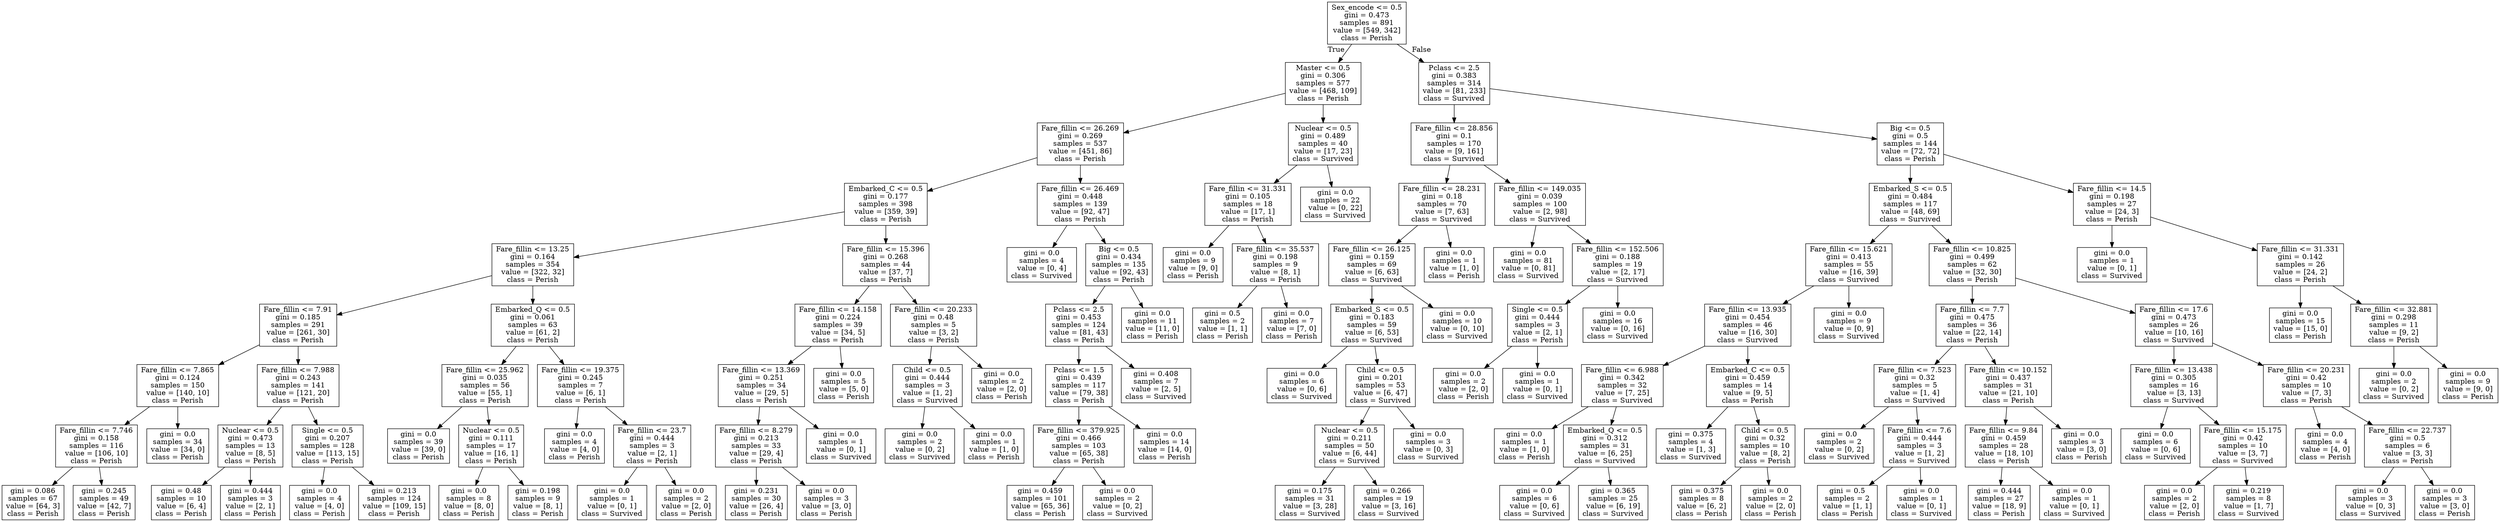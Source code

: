 digraph Tree {
node [shape=box] ;
0 [label="Sex_encode <= 0.5\ngini = 0.473\nsamples = 891\nvalue = [549, 342]\nclass = Perish"] ;
1 [label="Master <= 0.5\ngini = 0.306\nsamples = 577\nvalue = [468, 109]\nclass = Perish"] ;
0 -> 1 [labeldistance=2.5, labelangle=45, headlabel="True"] ;
2 [label="Fare_fillin <= 26.269\ngini = 0.269\nsamples = 537\nvalue = [451, 86]\nclass = Perish"] ;
1 -> 2 ;
3 [label="Embarked_C <= 0.5\ngini = 0.177\nsamples = 398\nvalue = [359, 39]\nclass = Perish"] ;
2 -> 3 ;
4 [label="Fare_fillin <= 13.25\ngini = 0.164\nsamples = 354\nvalue = [322, 32]\nclass = Perish"] ;
3 -> 4 ;
5 [label="Fare_fillin <= 7.91\ngini = 0.185\nsamples = 291\nvalue = [261, 30]\nclass = Perish"] ;
4 -> 5 ;
6 [label="Fare_fillin <= 7.865\ngini = 0.124\nsamples = 150\nvalue = [140, 10]\nclass = Perish"] ;
5 -> 6 ;
7 [label="Fare_fillin <= 7.746\ngini = 0.158\nsamples = 116\nvalue = [106, 10]\nclass = Perish"] ;
6 -> 7 ;
8 [label="gini = 0.086\nsamples = 67\nvalue = [64, 3]\nclass = Perish"] ;
7 -> 8 ;
9 [label="gini = 0.245\nsamples = 49\nvalue = [42, 7]\nclass = Perish"] ;
7 -> 9 ;
10 [label="gini = 0.0\nsamples = 34\nvalue = [34, 0]\nclass = Perish"] ;
6 -> 10 ;
11 [label="Fare_fillin <= 7.988\ngini = 0.243\nsamples = 141\nvalue = [121, 20]\nclass = Perish"] ;
5 -> 11 ;
12 [label="Nuclear <= 0.5\ngini = 0.473\nsamples = 13\nvalue = [8, 5]\nclass = Perish"] ;
11 -> 12 ;
13 [label="gini = 0.48\nsamples = 10\nvalue = [6, 4]\nclass = Perish"] ;
12 -> 13 ;
14 [label="gini = 0.444\nsamples = 3\nvalue = [2, 1]\nclass = Perish"] ;
12 -> 14 ;
15 [label="Single <= 0.5\ngini = 0.207\nsamples = 128\nvalue = [113, 15]\nclass = Perish"] ;
11 -> 15 ;
16 [label="gini = 0.0\nsamples = 4\nvalue = [4, 0]\nclass = Perish"] ;
15 -> 16 ;
17 [label="gini = 0.213\nsamples = 124\nvalue = [109, 15]\nclass = Perish"] ;
15 -> 17 ;
18 [label="Embarked_Q <= 0.5\ngini = 0.061\nsamples = 63\nvalue = [61, 2]\nclass = Perish"] ;
4 -> 18 ;
19 [label="Fare_fillin <= 25.962\ngini = 0.035\nsamples = 56\nvalue = [55, 1]\nclass = Perish"] ;
18 -> 19 ;
20 [label="gini = 0.0\nsamples = 39\nvalue = [39, 0]\nclass = Perish"] ;
19 -> 20 ;
21 [label="Nuclear <= 0.5\ngini = 0.111\nsamples = 17\nvalue = [16, 1]\nclass = Perish"] ;
19 -> 21 ;
22 [label="gini = 0.0\nsamples = 8\nvalue = [8, 0]\nclass = Perish"] ;
21 -> 22 ;
23 [label="gini = 0.198\nsamples = 9\nvalue = [8, 1]\nclass = Perish"] ;
21 -> 23 ;
24 [label="Fare_fillin <= 19.375\ngini = 0.245\nsamples = 7\nvalue = [6, 1]\nclass = Perish"] ;
18 -> 24 ;
25 [label="gini = 0.0\nsamples = 4\nvalue = [4, 0]\nclass = Perish"] ;
24 -> 25 ;
26 [label="Fare_fillin <= 23.7\ngini = 0.444\nsamples = 3\nvalue = [2, 1]\nclass = Perish"] ;
24 -> 26 ;
27 [label="gini = 0.0\nsamples = 1\nvalue = [0, 1]\nclass = Survived"] ;
26 -> 27 ;
28 [label="gini = 0.0\nsamples = 2\nvalue = [2, 0]\nclass = Perish"] ;
26 -> 28 ;
29 [label="Fare_fillin <= 15.396\ngini = 0.268\nsamples = 44\nvalue = [37, 7]\nclass = Perish"] ;
3 -> 29 ;
30 [label="Fare_fillin <= 14.158\ngini = 0.224\nsamples = 39\nvalue = [34, 5]\nclass = Perish"] ;
29 -> 30 ;
31 [label="Fare_fillin <= 13.369\ngini = 0.251\nsamples = 34\nvalue = [29, 5]\nclass = Perish"] ;
30 -> 31 ;
32 [label="Fare_fillin <= 8.279\ngini = 0.213\nsamples = 33\nvalue = [29, 4]\nclass = Perish"] ;
31 -> 32 ;
33 [label="gini = 0.231\nsamples = 30\nvalue = [26, 4]\nclass = Perish"] ;
32 -> 33 ;
34 [label="gini = 0.0\nsamples = 3\nvalue = [3, 0]\nclass = Perish"] ;
32 -> 34 ;
35 [label="gini = 0.0\nsamples = 1\nvalue = [0, 1]\nclass = Survived"] ;
31 -> 35 ;
36 [label="gini = 0.0\nsamples = 5\nvalue = [5, 0]\nclass = Perish"] ;
30 -> 36 ;
37 [label="Fare_fillin <= 20.233\ngini = 0.48\nsamples = 5\nvalue = [3, 2]\nclass = Perish"] ;
29 -> 37 ;
38 [label="Child <= 0.5\ngini = 0.444\nsamples = 3\nvalue = [1, 2]\nclass = Survived"] ;
37 -> 38 ;
39 [label="gini = 0.0\nsamples = 2\nvalue = [0, 2]\nclass = Survived"] ;
38 -> 39 ;
40 [label="gini = 0.0\nsamples = 1\nvalue = [1, 0]\nclass = Perish"] ;
38 -> 40 ;
41 [label="gini = 0.0\nsamples = 2\nvalue = [2, 0]\nclass = Perish"] ;
37 -> 41 ;
42 [label="Fare_fillin <= 26.469\ngini = 0.448\nsamples = 139\nvalue = [92, 47]\nclass = Perish"] ;
2 -> 42 ;
43 [label="gini = 0.0\nsamples = 4\nvalue = [0, 4]\nclass = Survived"] ;
42 -> 43 ;
44 [label="Big <= 0.5\ngini = 0.434\nsamples = 135\nvalue = [92, 43]\nclass = Perish"] ;
42 -> 44 ;
45 [label="Pclass <= 2.5\ngini = 0.453\nsamples = 124\nvalue = [81, 43]\nclass = Perish"] ;
44 -> 45 ;
46 [label="Pclass <= 1.5\ngini = 0.439\nsamples = 117\nvalue = [79, 38]\nclass = Perish"] ;
45 -> 46 ;
47 [label="Fare_fillin <= 379.925\ngini = 0.466\nsamples = 103\nvalue = [65, 38]\nclass = Perish"] ;
46 -> 47 ;
48 [label="gini = 0.459\nsamples = 101\nvalue = [65, 36]\nclass = Perish"] ;
47 -> 48 ;
49 [label="gini = 0.0\nsamples = 2\nvalue = [0, 2]\nclass = Survived"] ;
47 -> 49 ;
50 [label="gini = 0.0\nsamples = 14\nvalue = [14, 0]\nclass = Perish"] ;
46 -> 50 ;
51 [label="gini = 0.408\nsamples = 7\nvalue = [2, 5]\nclass = Survived"] ;
45 -> 51 ;
52 [label="gini = 0.0\nsamples = 11\nvalue = [11, 0]\nclass = Perish"] ;
44 -> 52 ;
53 [label="Nuclear <= 0.5\ngini = 0.489\nsamples = 40\nvalue = [17, 23]\nclass = Survived"] ;
1 -> 53 ;
54 [label="Fare_fillin <= 31.331\ngini = 0.105\nsamples = 18\nvalue = [17, 1]\nclass = Perish"] ;
53 -> 54 ;
55 [label="gini = 0.0\nsamples = 9\nvalue = [9, 0]\nclass = Perish"] ;
54 -> 55 ;
56 [label="Fare_fillin <= 35.537\ngini = 0.198\nsamples = 9\nvalue = [8, 1]\nclass = Perish"] ;
54 -> 56 ;
57 [label="gini = 0.5\nsamples = 2\nvalue = [1, 1]\nclass = Perish"] ;
56 -> 57 ;
58 [label="gini = 0.0\nsamples = 7\nvalue = [7, 0]\nclass = Perish"] ;
56 -> 58 ;
59 [label="gini = 0.0\nsamples = 22\nvalue = [0, 22]\nclass = Survived"] ;
53 -> 59 ;
60 [label="Pclass <= 2.5\ngini = 0.383\nsamples = 314\nvalue = [81, 233]\nclass = Survived"] ;
0 -> 60 [labeldistance=2.5, labelangle=-45, headlabel="False"] ;
61 [label="Fare_fillin <= 28.856\ngini = 0.1\nsamples = 170\nvalue = [9, 161]\nclass = Survived"] ;
60 -> 61 ;
62 [label="Fare_fillin <= 28.231\ngini = 0.18\nsamples = 70\nvalue = [7, 63]\nclass = Survived"] ;
61 -> 62 ;
63 [label="Fare_fillin <= 26.125\ngini = 0.159\nsamples = 69\nvalue = [6, 63]\nclass = Survived"] ;
62 -> 63 ;
64 [label="Embarked_S <= 0.5\ngini = 0.183\nsamples = 59\nvalue = [6, 53]\nclass = Survived"] ;
63 -> 64 ;
65 [label="gini = 0.0\nsamples = 6\nvalue = [0, 6]\nclass = Survived"] ;
64 -> 65 ;
66 [label="Child <= 0.5\ngini = 0.201\nsamples = 53\nvalue = [6, 47]\nclass = Survived"] ;
64 -> 66 ;
67 [label="Nuclear <= 0.5\ngini = 0.211\nsamples = 50\nvalue = [6, 44]\nclass = Survived"] ;
66 -> 67 ;
68 [label="gini = 0.175\nsamples = 31\nvalue = [3, 28]\nclass = Survived"] ;
67 -> 68 ;
69 [label="gini = 0.266\nsamples = 19\nvalue = [3, 16]\nclass = Survived"] ;
67 -> 69 ;
70 [label="gini = 0.0\nsamples = 3\nvalue = [0, 3]\nclass = Survived"] ;
66 -> 70 ;
71 [label="gini = 0.0\nsamples = 10\nvalue = [0, 10]\nclass = Survived"] ;
63 -> 71 ;
72 [label="gini = 0.0\nsamples = 1\nvalue = [1, 0]\nclass = Perish"] ;
62 -> 72 ;
73 [label="Fare_fillin <= 149.035\ngini = 0.039\nsamples = 100\nvalue = [2, 98]\nclass = Survived"] ;
61 -> 73 ;
74 [label="gini = 0.0\nsamples = 81\nvalue = [0, 81]\nclass = Survived"] ;
73 -> 74 ;
75 [label="Fare_fillin <= 152.506\ngini = 0.188\nsamples = 19\nvalue = [2, 17]\nclass = Survived"] ;
73 -> 75 ;
76 [label="Single <= 0.5\ngini = 0.444\nsamples = 3\nvalue = [2, 1]\nclass = Perish"] ;
75 -> 76 ;
77 [label="gini = 0.0\nsamples = 2\nvalue = [2, 0]\nclass = Perish"] ;
76 -> 77 ;
78 [label="gini = 0.0\nsamples = 1\nvalue = [0, 1]\nclass = Survived"] ;
76 -> 78 ;
79 [label="gini = 0.0\nsamples = 16\nvalue = [0, 16]\nclass = Survived"] ;
75 -> 79 ;
80 [label="Big <= 0.5\ngini = 0.5\nsamples = 144\nvalue = [72, 72]\nclass = Perish"] ;
60 -> 80 ;
81 [label="Embarked_S <= 0.5\ngini = 0.484\nsamples = 117\nvalue = [48, 69]\nclass = Survived"] ;
80 -> 81 ;
82 [label="Fare_fillin <= 15.621\ngini = 0.413\nsamples = 55\nvalue = [16, 39]\nclass = Survived"] ;
81 -> 82 ;
83 [label="Fare_fillin <= 13.935\ngini = 0.454\nsamples = 46\nvalue = [16, 30]\nclass = Survived"] ;
82 -> 83 ;
84 [label="Fare_fillin <= 6.988\ngini = 0.342\nsamples = 32\nvalue = [7, 25]\nclass = Survived"] ;
83 -> 84 ;
85 [label="gini = 0.0\nsamples = 1\nvalue = [1, 0]\nclass = Perish"] ;
84 -> 85 ;
86 [label="Embarked_Q <= 0.5\ngini = 0.312\nsamples = 31\nvalue = [6, 25]\nclass = Survived"] ;
84 -> 86 ;
87 [label="gini = 0.0\nsamples = 6\nvalue = [0, 6]\nclass = Survived"] ;
86 -> 87 ;
88 [label="gini = 0.365\nsamples = 25\nvalue = [6, 19]\nclass = Survived"] ;
86 -> 88 ;
89 [label="Embarked_C <= 0.5\ngini = 0.459\nsamples = 14\nvalue = [9, 5]\nclass = Perish"] ;
83 -> 89 ;
90 [label="gini = 0.375\nsamples = 4\nvalue = [1, 3]\nclass = Survived"] ;
89 -> 90 ;
91 [label="Child <= 0.5\ngini = 0.32\nsamples = 10\nvalue = [8, 2]\nclass = Perish"] ;
89 -> 91 ;
92 [label="gini = 0.375\nsamples = 8\nvalue = [6, 2]\nclass = Perish"] ;
91 -> 92 ;
93 [label="gini = 0.0\nsamples = 2\nvalue = [2, 0]\nclass = Perish"] ;
91 -> 93 ;
94 [label="gini = 0.0\nsamples = 9\nvalue = [0, 9]\nclass = Survived"] ;
82 -> 94 ;
95 [label="Fare_fillin <= 10.825\ngini = 0.499\nsamples = 62\nvalue = [32, 30]\nclass = Perish"] ;
81 -> 95 ;
96 [label="Fare_fillin <= 7.7\ngini = 0.475\nsamples = 36\nvalue = [22, 14]\nclass = Perish"] ;
95 -> 96 ;
97 [label="Fare_fillin <= 7.523\ngini = 0.32\nsamples = 5\nvalue = [1, 4]\nclass = Survived"] ;
96 -> 97 ;
98 [label="gini = 0.0\nsamples = 2\nvalue = [0, 2]\nclass = Survived"] ;
97 -> 98 ;
99 [label="Fare_fillin <= 7.6\ngini = 0.444\nsamples = 3\nvalue = [1, 2]\nclass = Survived"] ;
97 -> 99 ;
100 [label="gini = 0.5\nsamples = 2\nvalue = [1, 1]\nclass = Perish"] ;
99 -> 100 ;
101 [label="gini = 0.0\nsamples = 1\nvalue = [0, 1]\nclass = Survived"] ;
99 -> 101 ;
102 [label="Fare_fillin <= 10.152\ngini = 0.437\nsamples = 31\nvalue = [21, 10]\nclass = Perish"] ;
96 -> 102 ;
103 [label="Fare_fillin <= 9.84\ngini = 0.459\nsamples = 28\nvalue = [18, 10]\nclass = Perish"] ;
102 -> 103 ;
104 [label="gini = 0.444\nsamples = 27\nvalue = [18, 9]\nclass = Perish"] ;
103 -> 104 ;
105 [label="gini = 0.0\nsamples = 1\nvalue = [0, 1]\nclass = Survived"] ;
103 -> 105 ;
106 [label="gini = 0.0\nsamples = 3\nvalue = [3, 0]\nclass = Perish"] ;
102 -> 106 ;
107 [label="Fare_fillin <= 17.6\ngini = 0.473\nsamples = 26\nvalue = [10, 16]\nclass = Survived"] ;
95 -> 107 ;
108 [label="Fare_fillin <= 13.438\ngini = 0.305\nsamples = 16\nvalue = [3, 13]\nclass = Survived"] ;
107 -> 108 ;
109 [label="gini = 0.0\nsamples = 6\nvalue = [0, 6]\nclass = Survived"] ;
108 -> 109 ;
110 [label="Fare_fillin <= 15.175\ngini = 0.42\nsamples = 10\nvalue = [3, 7]\nclass = Survived"] ;
108 -> 110 ;
111 [label="gini = 0.0\nsamples = 2\nvalue = [2, 0]\nclass = Perish"] ;
110 -> 111 ;
112 [label="gini = 0.219\nsamples = 8\nvalue = [1, 7]\nclass = Survived"] ;
110 -> 112 ;
113 [label="Fare_fillin <= 20.231\ngini = 0.42\nsamples = 10\nvalue = [7, 3]\nclass = Perish"] ;
107 -> 113 ;
114 [label="gini = 0.0\nsamples = 4\nvalue = [4, 0]\nclass = Perish"] ;
113 -> 114 ;
115 [label="Fare_fillin <= 22.737\ngini = 0.5\nsamples = 6\nvalue = [3, 3]\nclass = Perish"] ;
113 -> 115 ;
116 [label="gini = 0.0\nsamples = 3\nvalue = [0, 3]\nclass = Survived"] ;
115 -> 116 ;
117 [label="gini = 0.0\nsamples = 3\nvalue = [3, 0]\nclass = Perish"] ;
115 -> 117 ;
118 [label="Fare_fillin <= 14.5\ngini = 0.198\nsamples = 27\nvalue = [24, 3]\nclass = Perish"] ;
80 -> 118 ;
119 [label="gini = 0.0\nsamples = 1\nvalue = [0, 1]\nclass = Survived"] ;
118 -> 119 ;
120 [label="Fare_fillin <= 31.331\ngini = 0.142\nsamples = 26\nvalue = [24, 2]\nclass = Perish"] ;
118 -> 120 ;
121 [label="gini = 0.0\nsamples = 15\nvalue = [15, 0]\nclass = Perish"] ;
120 -> 121 ;
122 [label="Fare_fillin <= 32.881\ngini = 0.298\nsamples = 11\nvalue = [9, 2]\nclass = Perish"] ;
120 -> 122 ;
123 [label="gini = 0.0\nsamples = 2\nvalue = [0, 2]\nclass = Survived"] ;
122 -> 123 ;
124 [label="gini = 0.0\nsamples = 9\nvalue = [9, 0]\nclass = Perish"] ;
122 -> 124 ;
}